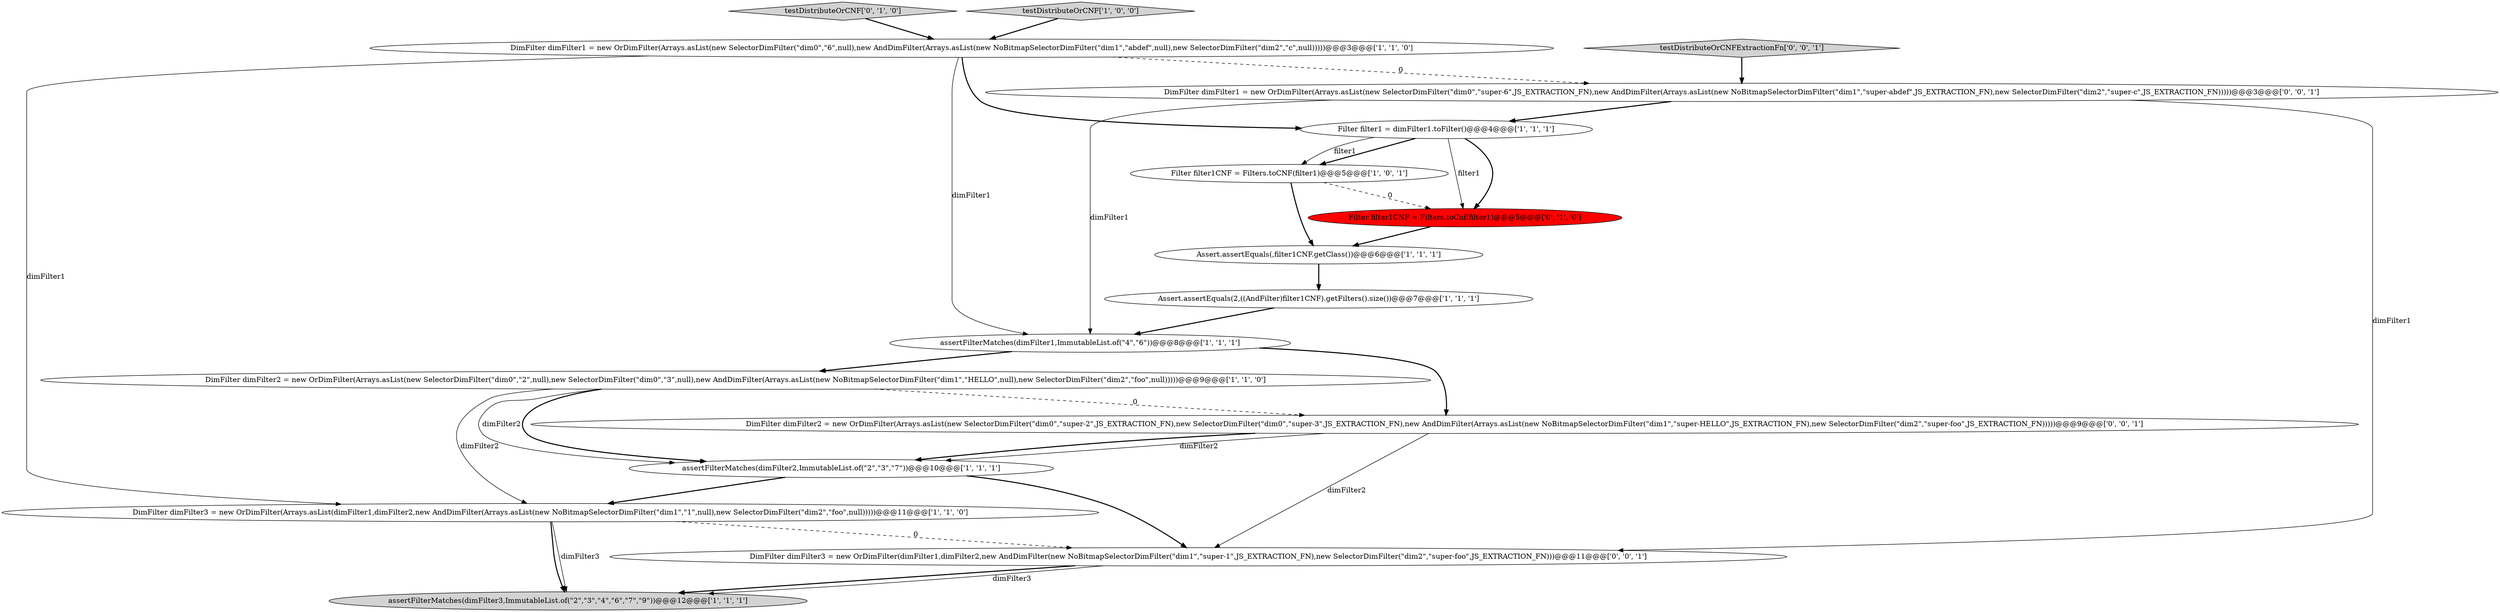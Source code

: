 digraph {
15 [style = filled, label = "DimFilter dimFilter1 = new OrDimFilter(Arrays.asList(new SelectorDimFilter(\"dim0\",\"super-6\",JS_EXTRACTION_FN),new AndDimFilter(Arrays.asList(new NoBitmapSelectorDimFilter(\"dim1\",\"super-abdef\",JS_EXTRACTION_FN),new SelectorDimFilter(\"dim2\",\"super-c\",JS_EXTRACTION_FN)))))@@@3@@@['0', '0', '1']", fillcolor = white, shape = ellipse image = "AAA0AAABBB3BBB"];
16 [style = filled, label = "DimFilter dimFilter3 = new OrDimFilter(dimFilter1,dimFilter2,new AndDimFilter(new NoBitmapSelectorDimFilter(\"dim1\",\"super-1\",JS_EXTRACTION_FN),new SelectorDimFilter(\"dim2\",\"super-foo\",JS_EXTRACTION_FN)))@@@11@@@['0', '0', '1']", fillcolor = white, shape = ellipse image = "AAA0AAABBB3BBB"];
5 [style = filled, label = "Assert.assertEquals(,filter1CNF.getClass())@@@6@@@['1', '1', '1']", fillcolor = white, shape = ellipse image = "AAA0AAABBB1BBB"];
0 [style = filled, label = "assertFilterMatches(dimFilter2,ImmutableList.of(\"2\",\"3\",\"7\"))@@@10@@@['1', '1', '1']", fillcolor = white, shape = ellipse image = "AAA0AAABBB1BBB"];
9 [style = filled, label = "DimFilter dimFilter3 = new OrDimFilter(Arrays.asList(dimFilter1,dimFilter2,new AndDimFilter(Arrays.asList(new NoBitmapSelectorDimFilter(\"dim1\",\"1\",null),new SelectorDimFilter(\"dim2\",\"foo\",null)))))@@@11@@@['1', '1', '0']", fillcolor = white, shape = ellipse image = "AAA0AAABBB1BBB"];
2 [style = filled, label = "Filter filter1 = dimFilter1.toFilter()@@@4@@@['1', '1', '1']", fillcolor = white, shape = ellipse image = "AAA0AAABBB1BBB"];
3 [style = filled, label = "assertFilterMatches(dimFilter3,ImmutableList.of(\"2\",\"3\",\"4\",\"6\",\"7\",\"9\"))@@@12@@@['1', '1', '1']", fillcolor = lightgray, shape = ellipse image = "AAA0AAABBB1BBB"];
11 [style = filled, label = "testDistributeOrCNF['0', '1', '0']", fillcolor = lightgray, shape = diamond image = "AAA0AAABBB2BBB"];
10 [style = filled, label = "testDistributeOrCNF['1', '0', '0']", fillcolor = lightgray, shape = diamond image = "AAA0AAABBB1BBB"];
6 [style = filled, label = "DimFilter dimFilter2 = new OrDimFilter(Arrays.asList(new SelectorDimFilter(\"dim0\",\"2\",null),new SelectorDimFilter(\"dim0\",\"3\",null),new AndDimFilter(Arrays.asList(new NoBitmapSelectorDimFilter(\"dim1\",\"HELLO\",null),new SelectorDimFilter(\"dim2\",\"foo\",null)))))@@@9@@@['1', '1', '0']", fillcolor = white, shape = ellipse image = "AAA0AAABBB1BBB"];
12 [style = filled, label = "Filter filter1CNF = Filters.toCnf(filter1)@@@5@@@['0', '1', '0']", fillcolor = red, shape = ellipse image = "AAA1AAABBB2BBB"];
14 [style = filled, label = "testDistributeOrCNFExtractionFn['0', '0', '1']", fillcolor = lightgray, shape = diamond image = "AAA0AAABBB3BBB"];
4 [style = filled, label = "Filter filter1CNF = Filters.toCNF(filter1)@@@5@@@['1', '0', '1']", fillcolor = white, shape = ellipse image = "AAA0AAABBB1BBB"];
8 [style = filled, label = "DimFilter dimFilter1 = new OrDimFilter(Arrays.asList(new SelectorDimFilter(\"dim0\",\"6\",null),new AndDimFilter(Arrays.asList(new NoBitmapSelectorDimFilter(\"dim1\",\"abdef\",null),new SelectorDimFilter(\"dim2\",\"c\",null)))))@@@3@@@['1', '1', '0']", fillcolor = white, shape = ellipse image = "AAA0AAABBB1BBB"];
1 [style = filled, label = "assertFilterMatches(dimFilter1,ImmutableList.of(\"4\",\"6\"))@@@8@@@['1', '1', '1']", fillcolor = white, shape = ellipse image = "AAA0AAABBB1BBB"];
7 [style = filled, label = "Assert.assertEquals(2,((AndFilter)filter1CNF).getFilters().size())@@@7@@@['1', '1', '1']", fillcolor = white, shape = ellipse image = "AAA0AAABBB1BBB"];
13 [style = filled, label = "DimFilter dimFilter2 = new OrDimFilter(Arrays.asList(new SelectorDimFilter(\"dim0\",\"super-2\",JS_EXTRACTION_FN),new SelectorDimFilter(\"dim0\",\"super-3\",JS_EXTRACTION_FN),new AndDimFilter(Arrays.asList(new NoBitmapSelectorDimFilter(\"dim1\",\"super-HELLO\",JS_EXTRACTION_FN),new SelectorDimFilter(\"dim2\",\"super-foo\",JS_EXTRACTION_FN)))))@@@9@@@['0', '0', '1']", fillcolor = white, shape = ellipse image = "AAA0AAABBB3BBB"];
16->3 [style = bold, label=""];
0->16 [style = bold, label=""];
0->9 [style = bold, label=""];
15->2 [style = bold, label=""];
9->16 [style = dashed, label="0"];
7->1 [style = bold, label=""];
12->5 [style = bold, label=""];
15->1 [style = solid, label="dimFilter1"];
13->0 [style = solid, label="dimFilter2"];
8->15 [style = dashed, label="0"];
6->9 [style = solid, label="dimFilter2"];
6->0 [style = bold, label=""];
13->16 [style = solid, label="dimFilter2"];
2->4 [style = bold, label=""];
1->13 [style = bold, label=""];
9->3 [style = solid, label="dimFilter3"];
15->16 [style = solid, label="dimFilter1"];
2->12 [style = bold, label=""];
4->12 [style = dashed, label="0"];
1->6 [style = bold, label=""];
8->1 [style = solid, label="dimFilter1"];
6->13 [style = dashed, label="0"];
10->8 [style = bold, label=""];
8->2 [style = bold, label=""];
16->3 [style = solid, label="dimFilter3"];
9->3 [style = bold, label=""];
5->7 [style = bold, label=""];
11->8 [style = bold, label=""];
8->9 [style = solid, label="dimFilter1"];
14->15 [style = bold, label=""];
2->4 [style = solid, label="filter1"];
2->12 [style = solid, label="filter1"];
4->5 [style = bold, label=""];
13->0 [style = bold, label=""];
6->0 [style = solid, label="dimFilter2"];
}
